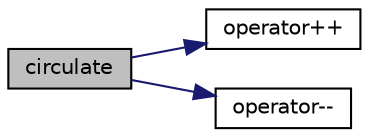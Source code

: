 digraph "circulate"
{
  bgcolor="transparent";
  edge [fontname="Helvetica",fontsize="10",labelfontname="Helvetica",labelfontsize="10"];
  node [fontname="Helvetica",fontsize="10",shape=record];
  rankdir="LR";
  Node1 [label="circulate",height=0.2,width=0.4,color="black", fillcolor="grey75", style="filled", fontcolor="black"];
  Node1 -> Node2 [color="midnightblue",fontsize="10",style="solid",fontname="Helvetica"];
  Node2 [label="operator++",height=0.2,width=0.4,color="black",URL="$a00271.html#ac6d59727bee06c88b10a3c65025afbdb",tooltip="Prefix increment. Increments the iterator. "];
  Node1 -> Node3 [color="midnightblue",fontsize="10",style="solid",fontname="Helvetica"];
  Node3 [label="operator--",height=0.2,width=0.4,color="black",URL="$a00271.html#a0f8a93942966e52a652d271ee68ce215",tooltip="Prefix decrement. Decrements the iterator. "];
}
